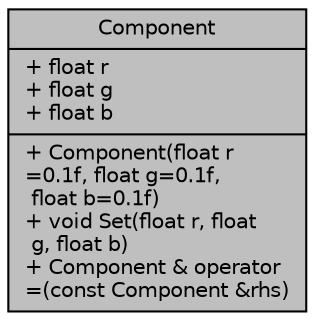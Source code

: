 digraph "Component"
{
 // LATEX_PDF_SIZE
  edge [fontname="Helvetica",fontsize="10",labelfontname="Helvetica",labelfontsize="10"];
  node [fontname="Helvetica",fontsize="10",shape=record];
  Node1 [label="{Component\n|+ float r\l+ float g\l+ float b\l|+  Component(float r\l=0.1f, float g=0.1f,\l float b=0.1f)\l+ void Set(float r, float\l g, float b)\l+ Component & operator\l=(const Component &rhs)\l}",height=0.2,width=0.4,color="black", fillcolor="grey75", style="filled", fontcolor="black",tooltip="R,G,B Values of Material."];
}
